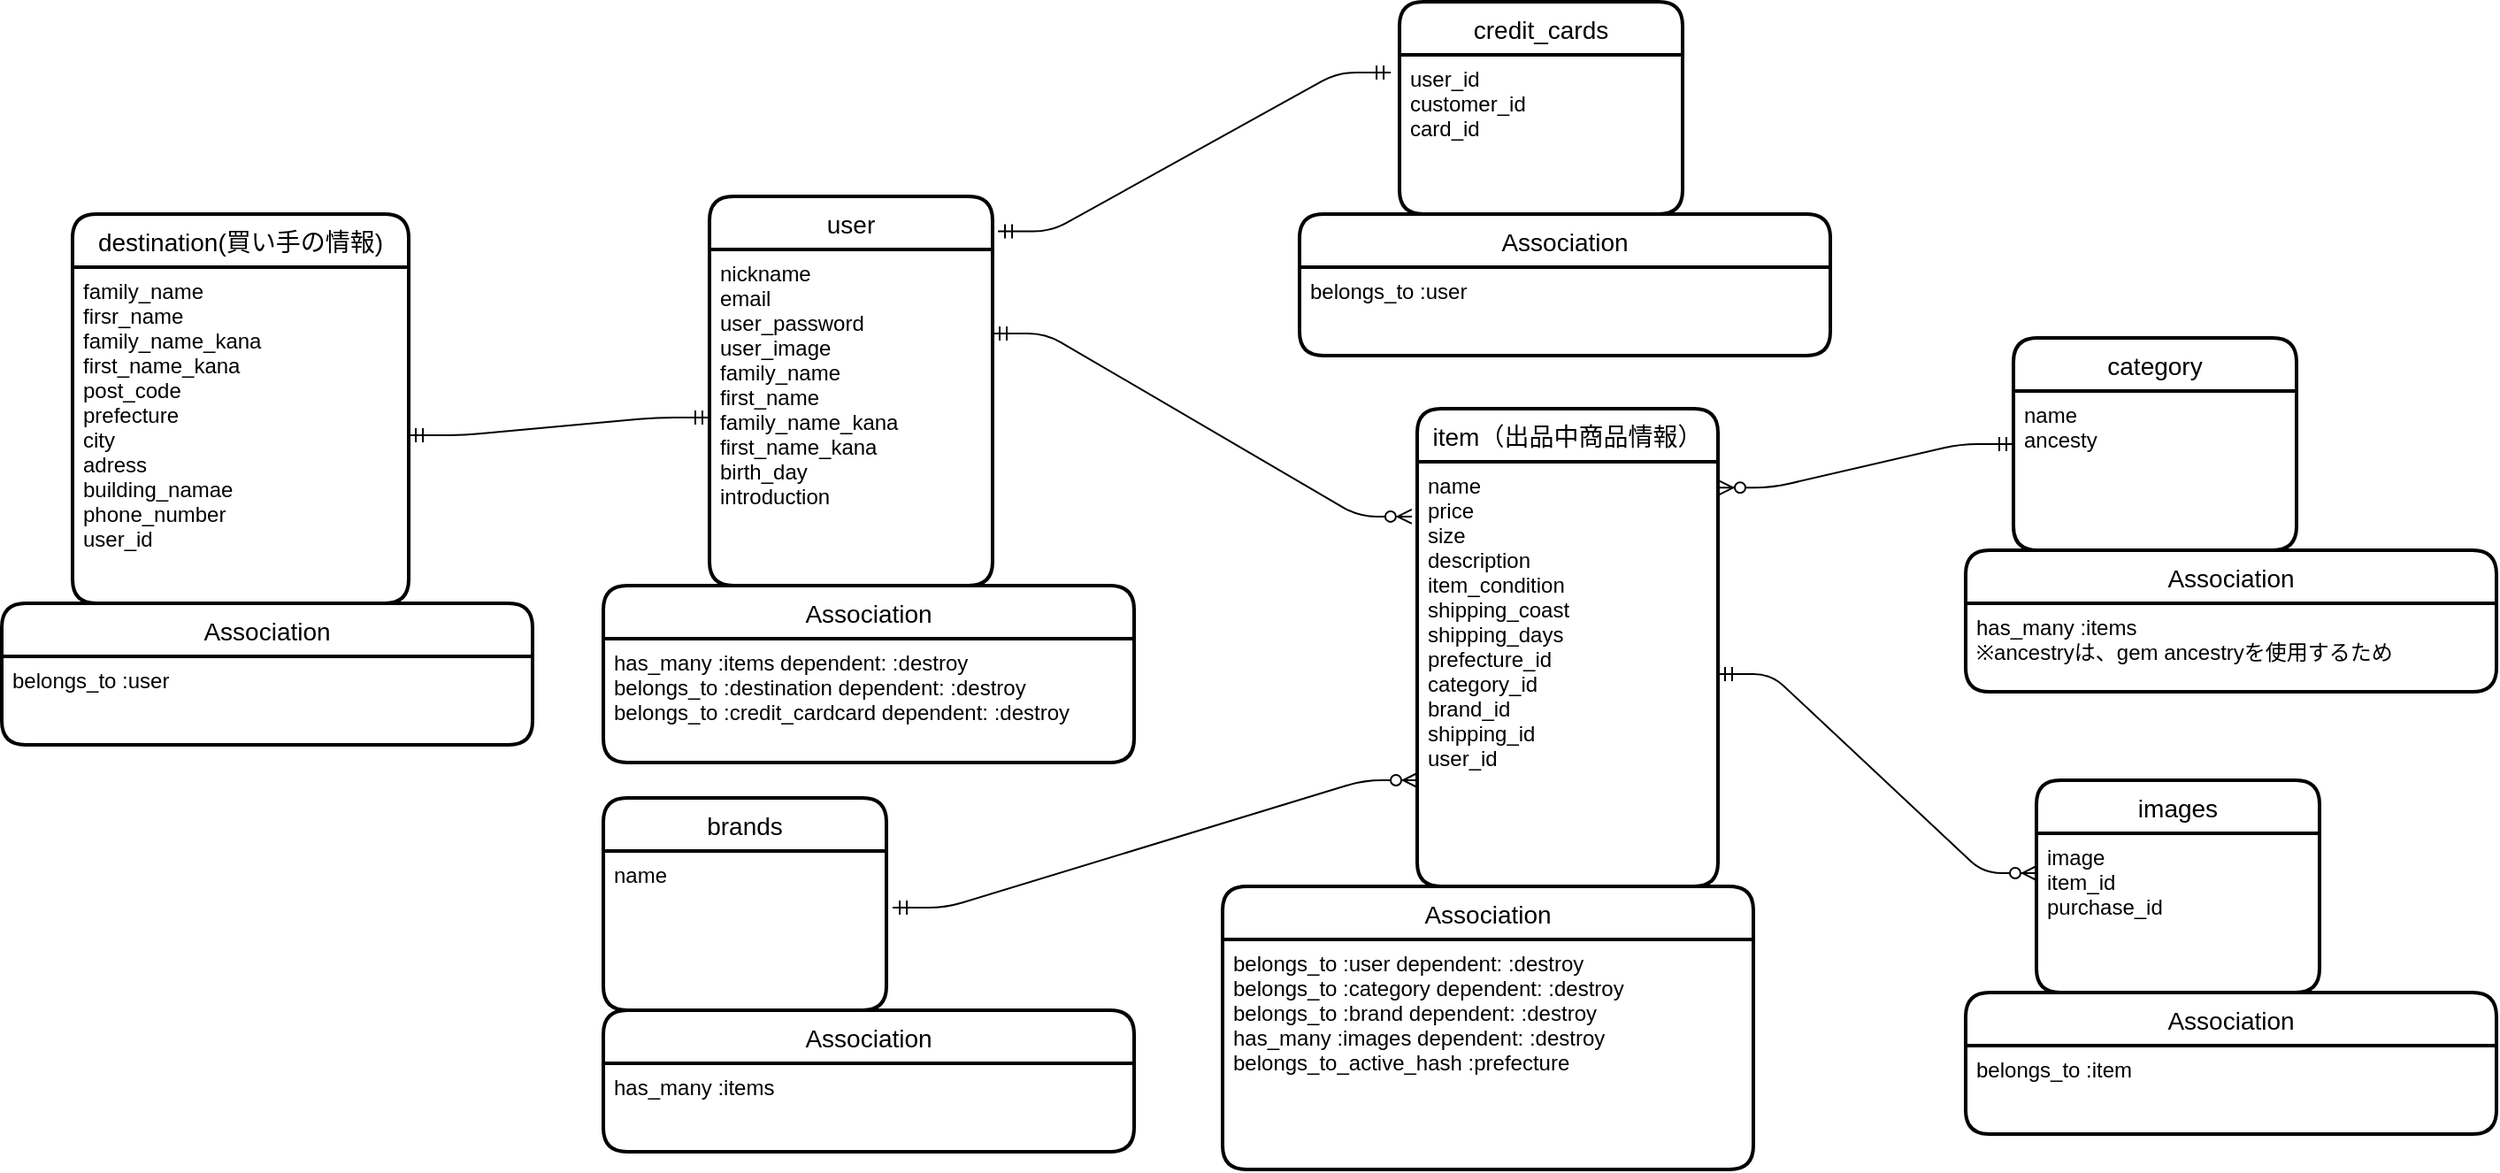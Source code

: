 <mxfile>
    <diagram id="RpeHlHaFE2gyfu1-urLa" name="ページ1">
        <mxGraphModel dx="2329" dy="2029" grid="1" gridSize="10" guides="1" tooltips="1" connect="1" arrows="1" fold="1" page="1" pageScale="1" pageWidth="827" pageHeight="1169" math="0" shadow="0">
            <root>
                <mxCell id="0"/>
                <mxCell id="1" parent="0"/>
                <mxCell id="43" value="credit_cards" style="swimlane;childLayout=stackLayout;horizontal=1;startSize=30;horizontalStack=0;rounded=1;fontSize=14;fontStyle=0;strokeWidth=2;resizeParent=0;resizeLast=1;shadow=0;dashed=0;align=center;" vertex="1" parent="1">
                    <mxGeometry x="320" y="-280" width="160" height="120" as="geometry"/>
                </mxCell>
                <mxCell id="44" value="user_id&#10;customer_id&#10;card_id" style="align=left;strokeColor=none;fillColor=none;spacingLeft=4;fontSize=12;verticalAlign=top;resizable=0;rotatable=0;part=1;" vertex="1" parent="43">
                    <mxGeometry y="30" width="160" height="90" as="geometry"/>
                </mxCell>
                <mxCell id="49" value="brands" style="swimlane;childLayout=stackLayout;horizontal=1;startSize=30;horizontalStack=0;rounded=1;fontSize=14;fontStyle=0;strokeWidth=2;resizeParent=0;resizeLast=1;shadow=0;dashed=0;align=center;" vertex="1" parent="1">
                    <mxGeometry x="-130" y="170" width="160" height="120" as="geometry">
                        <mxRectangle x="100" y="120" width="70" height="30" as="alternateBounds"/>
                    </mxGeometry>
                </mxCell>
                <mxCell id="50" value="name" style="align=left;strokeColor=none;fillColor=none;spacingLeft=4;fontSize=12;verticalAlign=top;resizable=0;rotatable=0;part=1;" vertex="1" parent="49">
                    <mxGeometry y="30" width="160" height="90" as="geometry"/>
                </mxCell>
                <mxCell id="51" value="images" style="swimlane;childLayout=stackLayout;horizontal=1;startSize=30;horizontalStack=0;rounded=1;fontSize=14;fontStyle=0;strokeWidth=2;resizeParent=0;resizeLast=1;shadow=0;dashed=0;align=center;" vertex="1" parent="1">
                    <mxGeometry x="680" y="160" width="160" height="120" as="geometry"/>
                </mxCell>
                <mxCell id="52" value="image&#10;item_id&#10;purchase_id&#10;" style="align=left;strokeColor=none;fillColor=none;spacingLeft=4;fontSize=12;verticalAlign=top;resizable=0;rotatable=0;part=1;" vertex="1" parent="51">
                    <mxGeometry y="30" width="160" height="90" as="geometry"/>
                </mxCell>
                <mxCell id="53" value="category" style="swimlane;childLayout=stackLayout;horizontal=1;startSize=30;horizontalStack=0;rounded=1;fontSize=14;fontStyle=0;strokeWidth=2;resizeParent=0;resizeLast=1;shadow=0;dashed=0;align=center;" vertex="1" parent="1">
                    <mxGeometry x="667" y="-90" width="160" height="120" as="geometry"/>
                </mxCell>
                <mxCell id="54" value="name&#10;ancesty&#10;" style="align=left;strokeColor=none;fillColor=none;spacingLeft=4;fontSize=12;verticalAlign=top;resizable=0;rotatable=0;part=1;" vertex="1" parent="53">
                    <mxGeometry y="30" width="160" height="90" as="geometry"/>
                </mxCell>
                <mxCell id="55" value="item（出品中商品情報）" style="swimlane;childLayout=stackLayout;horizontal=1;startSize=30;horizontalStack=0;rounded=1;fontSize=14;fontStyle=0;strokeWidth=2;resizeParent=0;resizeLast=1;shadow=0;dashed=0;align=center;" vertex="1" parent="1">
                    <mxGeometry x="330" y="-50" width="170" height="270" as="geometry"/>
                </mxCell>
                <mxCell id="56" value="name&#10;price&#10;size&#10;description&#10;item_condition&#10;shipping_coast&#10;shipping_days&#10;prefecture_id&#10;category_id&#10;brand_id&#10;shipping_id&#10;user_id&#10;&#10;&#10;" style="align=left;strokeColor=none;fillColor=none;spacingLeft=4;fontSize=12;verticalAlign=top;resizable=0;rotatable=0;part=1;" vertex="1" parent="55">
                    <mxGeometry y="30" width="170" height="240" as="geometry"/>
                </mxCell>
                <mxCell id="57" value="destination(買い手の情報)" style="swimlane;childLayout=stackLayout;horizontal=1;startSize=30;horizontalStack=0;rounded=1;fontSize=14;fontStyle=0;strokeWidth=2;resizeParent=0;resizeLast=1;shadow=0;dashed=0;align=center;" vertex="1" parent="1">
                    <mxGeometry x="-430" y="-160" width="190" height="220" as="geometry"/>
                </mxCell>
                <mxCell id="58" value="family_name&#10;firsr_name&#10;family_name_kana&#10;first_name_kana&#10;post_code&#10;prefecture&#10;city&#10;adress&#10;building_namae&#10;phone_number&#10;user_id&#10;" style="align=left;strokeColor=none;fillColor=none;spacingLeft=4;fontSize=12;verticalAlign=top;resizable=0;rotatable=0;part=1;" vertex="1" parent="57">
                    <mxGeometry y="30" width="190" height="190" as="geometry"/>
                </mxCell>
                <mxCell id="59" value="user" style="swimlane;childLayout=stackLayout;horizontal=1;startSize=30;horizontalStack=0;rounded=1;fontSize=14;fontStyle=0;strokeWidth=2;resizeParent=0;resizeLast=1;shadow=0;dashed=0;align=center;" vertex="1" parent="1">
                    <mxGeometry x="-70" y="-170" width="160" height="220" as="geometry"/>
                </mxCell>
                <mxCell id="60" value="nickname&#10;email&#10;user_password&#10;user_image&#10;family_name&#10;first_name&#10;family_name_kana&#10;first_name_kana&#10;birth_day&#10;introduction&#10;&#10;" style="align=left;strokeColor=none;fillColor=none;spacingLeft=4;fontSize=12;verticalAlign=top;resizable=0;rotatable=0;part=1;" vertex="1" parent="59">
                    <mxGeometry y="30" width="160" height="190" as="geometry"/>
                </mxCell>
                <mxCell id="96" value="" style="edgeStyle=entityRelationEdgeStyle;fontSize=12;html=1;endArrow=ERzeroToMany;startArrow=ERmandOne;entryX=-0.018;entryY=0.129;entryDx=0;entryDy=0;entryPerimeter=0;exitX=1;exitY=0.25;exitDx=0;exitDy=0;" edge="1" parent="1" source="60" target="56">
                    <mxGeometry width="100" height="100" relative="1" as="geometry">
                        <mxPoint x="-180" y="-110" as="sourcePoint"/>
                        <mxPoint x="-90" y="-70" as="targetPoint"/>
                    </mxGeometry>
                </mxCell>
                <mxCell id="107" value="" style="edgeStyle=entityRelationEdgeStyle;fontSize=12;html=1;endArrow=ERmandOne;startArrow=ERmandOne;exitX=1.019;exitY=0.09;exitDx=0;exitDy=0;exitPerimeter=0;entryX=-0.031;entryY=0.111;entryDx=0;entryDy=0;entryPerimeter=0;" edge="1" parent="1" source="59" target="44">
                    <mxGeometry width="100" height="100" relative="1" as="geometry">
                        <mxPoint x="170" y="-240" as="sourcePoint"/>
                        <mxPoint x="389.52" y="-403.46" as="targetPoint"/>
                    </mxGeometry>
                </mxCell>
                <mxCell id="109" value="" style="edgeStyle=entityRelationEdgeStyle;fontSize=12;html=1;endArrow=ERmandOne;startArrow=ERmandOne;exitX=1;exitY=0.5;exitDx=0;exitDy=0;" edge="1" parent="1" source="58" target="60">
                    <mxGeometry width="100" height="100" relative="1" as="geometry">
                        <mxPoint x="-200" y="140" as="sourcePoint"/>
                        <mxPoint x="22" y="51.99" as="targetPoint"/>
                    </mxGeometry>
                </mxCell>
                <mxCell id="110" value="" style="edgeStyle=entityRelationEdgeStyle;fontSize=12;html=1;endArrow=ERzeroToMany;startArrow=ERmandOne;entryX=1.003;entryY=0.061;entryDx=0;entryDy=0;entryPerimeter=0;" edge="1" parent="1" source="53" target="56">
                    <mxGeometry width="100" height="100" relative="1" as="geometry">
                        <mxPoint x="710" y="-130" as="sourcePoint"/>
                        <mxPoint x="936.94" y="-57.99" as="targetPoint"/>
                    </mxGeometry>
                </mxCell>
                <mxCell id="111" value="" style="edgeStyle=entityRelationEdgeStyle;fontSize=12;html=1;endArrow=ERzeroToMany;startArrow=ERmandOne;entryX=0;entryY=0.25;entryDx=0;entryDy=0;" edge="1" parent="1" source="56" target="52">
                    <mxGeometry width="100" height="100" relative="1" as="geometry">
                        <mxPoint x="359.49" y="618.41" as="sourcePoint"/>
                        <mxPoint x="570" y="330" as="targetPoint"/>
                    </mxGeometry>
                </mxCell>
                <mxCell id="112" value="" style="edgeStyle=entityRelationEdgeStyle;fontSize=12;html=1;endArrow=ERzeroToMany;startArrow=ERmandOne;entryX=0;entryY=0.75;entryDx=0;entryDy=0;exitX=1.022;exitY=0.356;exitDx=0;exitDy=0;exitPerimeter=0;" edge="1" parent="1" source="50" target="56">
                    <mxGeometry width="100" height="100" relative="1" as="geometry">
                        <mxPoint x="110" y="140" as="sourcePoint"/>
                        <mxPoint x="336.94" y="212.01" as="targetPoint"/>
                    </mxGeometry>
                </mxCell>
                <mxCell id="137" value="Association" style="swimlane;childLayout=stackLayout;horizontal=1;startSize=30;horizontalStack=0;rounded=1;fontSize=14;fontStyle=0;strokeWidth=2;resizeParent=0;resizeLast=1;shadow=0;dashed=0;align=center;" vertex="1" parent="1">
                    <mxGeometry x="-130" y="50" width="300" height="100" as="geometry"/>
                </mxCell>
                <mxCell id="138" value="has_many :items dependent: :destroy&#10;belongs_to :destination dependent: :destroy&#10;belongs_to :credit_cardcard dependent: :destroy" style="align=left;strokeColor=none;fillColor=none;spacingLeft=4;fontSize=12;verticalAlign=top;resizable=0;rotatable=0;part=1;" vertex="1" parent="137">
                    <mxGeometry y="30" width="300" height="70" as="geometry"/>
                </mxCell>
                <mxCell id="139" value="Association" style="swimlane;childLayout=stackLayout;horizontal=1;startSize=30;horizontalStack=0;rounded=1;fontSize=14;fontStyle=0;strokeWidth=2;resizeParent=0;resizeLast=1;shadow=0;dashed=0;align=center;" vertex="1" parent="1">
                    <mxGeometry x="-470" y="60" width="300" height="80" as="geometry"/>
                </mxCell>
                <mxCell id="140" value="belongs_to :user" style="align=left;strokeColor=none;fillColor=none;spacingLeft=4;fontSize=12;verticalAlign=top;resizable=0;rotatable=0;part=1;" vertex="1" parent="139">
                    <mxGeometry y="30" width="300" height="50" as="geometry"/>
                </mxCell>
                <mxCell id="141" value="Association" style="swimlane;childLayout=stackLayout;horizontal=1;startSize=30;horizontalStack=0;rounded=1;fontSize=14;fontStyle=0;strokeWidth=2;resizeParent=0;resizeLast=1;shadow=0;dashed=0;align=center;" vertex="1" parent="1">
                    <mxGeometry x="263.5" y="-160" width="300" height="80" as="geometry"/>
                </mxCell>
                <mxCell id="142" value="belongs_to :user" style="align=left;strokeColor=none;fillColor=none;spacingLeft=4;fontSize=12;verticalAlign=top;resizable=0;rotatable=0;part=1;" vertex="1" parent="141">
                    <mxGeometry y="30" width="300" height="50" as="geometry"/>
                </mxCell>
                <mxCell id="144" value="Association" style="swimlane;childLayout=stackLayout;horizontal=1;startSize=30;horizontalStack=0;rounded=1;fontSize=14;fontStyle=0;strokeWidth=2;resizeParent=0;resizeLast=1;shadow=0;dashed=0;align=center;" vertex="1" parent="1">
                    <mxGeometry x="220" y="220" width="300" height="160" as="geometry"/>
                </mxCell>
                <mxCell id="145" value="belongs_to :user dependent: :destroy&#10;belongs_to :category dependent: :destroy&#10;belongs_to :brand dependent: :destroy&#10;has_many :images dependent: :destroy&#10;belongs_to_active_hash :prefecture" style="align=left;strokeColor=none;fillColor=none;spacingLeft=4;fontSize=12;verticalAlign=top;resizable=0;rotatable=0;part=1;" vertex="1" parent="144">
                    <mxGeometry y="30" width="300" height="130" as="geometry"/>
                </mxCell>
                <mxCell id="149" value="Association" style="swimlane;childLayout=stackLayout;horizontal=1;startSize=30;horizontalStack=0;rounded=1;fontSize=14;fontStyle=0;strokeWidth=2;resizeParent=0;resizeLast=1;shadow=0;dashed=0;align=center;" vertex="1" parent="1">
                    <mxGeometry x="-130" y="290" width="300" height="80" as="geometry"/>
                </mxCell>
                <mxCell id="150" value="has_many :items" style="align=left;strokeColor=none;fillColor=none;spacingLeft=4;fontSize=12;verticalAlign=top;resizable=0;rotatable=0;part=1;" vertex="1" parent="149">
                    <mxGeometry y="30" width="300" height="50" as="geometry"/>
                </mxCell>
                <mxCell id="151" value="Association" style="swimlane;childLayout=stackLayout;horizontal=1;startSize=30;horizontalStack=0;rounded=1;fontSize=14;fontStyle=0;strokeWidth=2;resizeParent=0;resizeLast=1;shadow=0;dashed=0;align=center;" vertex="1" parent="1">
                    <mxGeometry x="640" y="30" width="300" height="80" as="geometry"/>
                </mxCell>
                <mxCell id="152" value="has_many :items&#10;※ancestryは、gem ancestryを使用するため" style="align=left;strokeColor=none;fillColor=none;spacingLeft=4;fontSize=12;verticalAlign=top;resizable=0;rotatable=0;part=1;" vertex="1" parent="151">
                    <mxGeometry y="30" width="300" height="50" as="geometry"/>
                </mxCell>
                <mxCell id="153" value="Association" style="swimlane;childLayout=stackLayout;horizontal=1;startSize=30;horizontalStack=0;rounded=1;fontSize=14;fontStyle=0;strokeWidth=2;resizeParent=0;resizeLast=1;shadow=0;dashed=0;align=center;" vertex="1" parent="1">
                    <mxGeometry x="640" y="280" width="300" height="80" as="geometry"/>
                </mxCell>
                <mxCell id="154" value="belongs_to :item" style="align=left;strokeColor=none;fillColor=none;spacingLeft=4;fontSize=12;verticalAlign=top;resizable=0;rotatable=0;part=1;" vertex="1" parent="153">
                    <mxGeometry y="30" width="300" height="50" as="geometry"/>
                </mxCell>
            </root>
        </mxGraphModel>
    </diagram>
</mxfile>